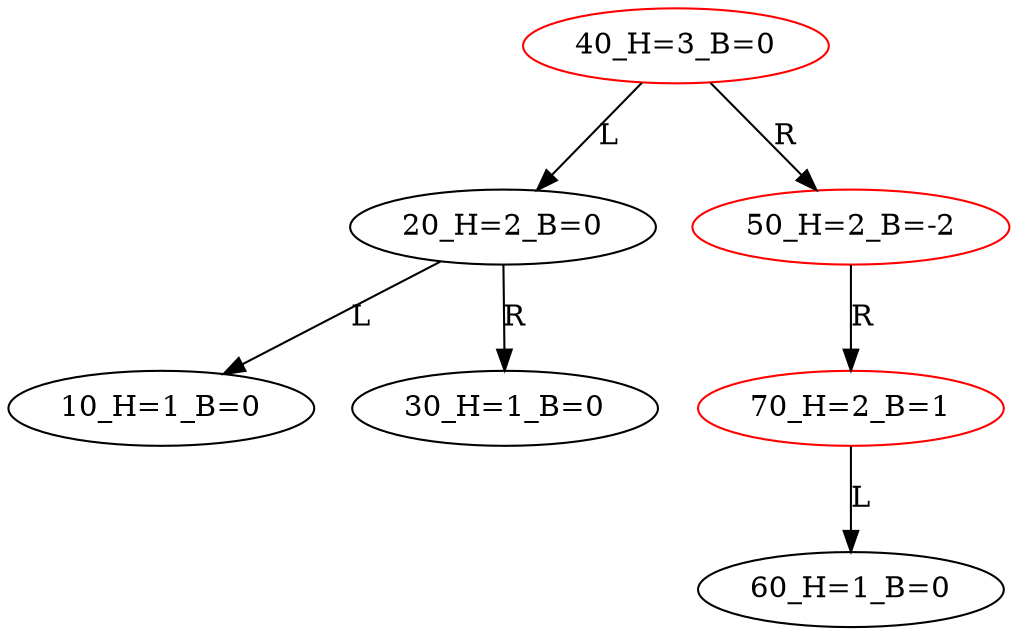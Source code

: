 digraph BiTreeBiTreeInsert {
"40_H=3_B=0" -> {"20_H=2_B=0"} [label="L"]
"40_H=3_B=0" -> {"50_H=2_B=-2"} [label="R"]
"20_H=2_B=0" -> {"10_H=1_B=0"} [label="L"]
"20_H=2_B=0" -> {"30_H=1_B=0"} [label="R"]
"50_H=2_B=-2" -> {"70_H=2_B=1"} [label="R"]
"70_H=2_B=1" -> {"60_H=1_B=0"} [label="L"]
"40_H=3_B=0" [color=red]
"20_H=2_B=0"
"10_H=1_B=0"
"30_H=1_B=0"
"50_H=2_B=-2" [color=red]
"70_H=2_B=1" [color=red]
"60_H=1_B=0"
}
